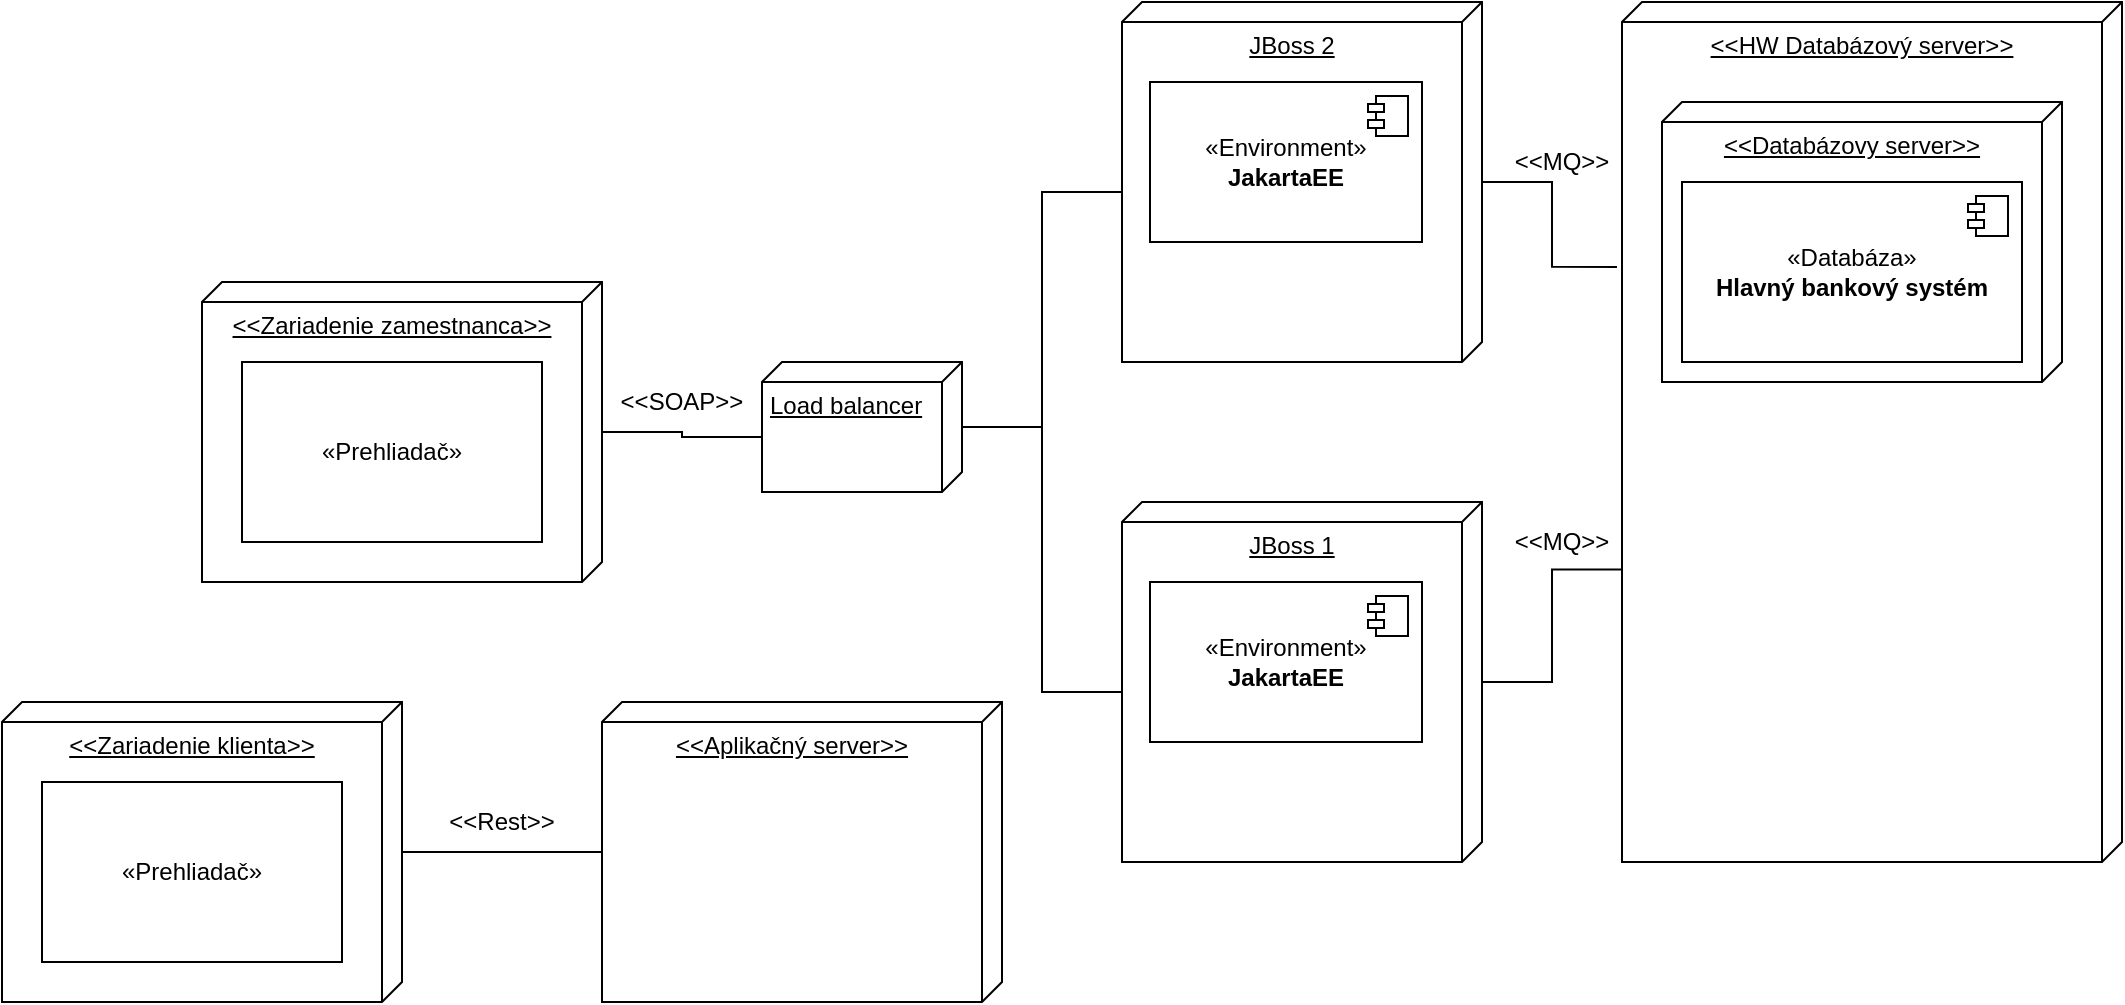 <mxfile version="28.2.5">
  <diagram name="Page-1" id="uiE4c2LsK8ZdXOrGPtIN">
    <mxGraphModel dx="2316" dy="814" grid="1" gridSize="10" guides="1" tooltips="1" connect="1" arrows="1" fold="1" page="1" pageScale="1" pageWidth="827" pageHeight="1169" math="0" shadow="0">
      <root>
        <mxCell id="0" />
        <mxCell id="1" parent="0" />
        <mxCell id="RWcylNodCYkMwrku70u5-18" style="edgeStyle=orthogonalEdgeStyle;rounded=0;orthogonalLoop=1;jettySize=auto;html=1;endArrow=none;endFill=0;entryX=0.66;entryY=0.991;entryDx=0;entryDy=0;entryPerimeter=0;" parent="1" source="RWcylNodCYkMwrku70u5-1" target="RWcylNodCYkMwrku70u5-3" edge="1">
          <mxGeometry relative="1" as="geometry" />
        </mxCell>
        <mxCell id="RWcylNodCYkMwrku70u5-1" value="JBoss 1" style="verticalAlign=top;align=center;spacingTop=8;spacingLeft=2;spacingRight=12;shape=cube;size=10;direction=south;fontStyle=4;html=1;whiteSpace=wrap;" parent="1" vertex="1">
          <mxGeometry x="310" y="300" width="180" height="180" as="geometry" />
        </mxCell>
        <mxCell id="RWcylNodCYkMwrku70u5-2" value="JBoss 2" style="verticalAlign=top;align=center;spacingTop=8;spacingLeft=2;spacingRight=12;shape=cube;size=10;direction=south;fontStyle=4;html=1;whiteSpace=wrap;" parent="1" vertex="1">
          <mxGeometry x="310" y="50" width="180" height="180" as="geometry" />
        </mxCell>
        <mxCell id="RWcylNodCYkMwrku70u5-3" value="&amp;lt;&amp;lt;HW Databázový server&amp;gt;&amp;gt;" style="verticalAlign=top;align=center;spacingTop=8;spacingLeft=2;spacingRight=12;shape=cube;size=10;direction=south;fontStyle=4;html=1;whiteSpace=wrap;" parent="1" vertex="1">
          <mxGeometry x="560" y="50" width="250" height="430" as="geometry" />
        </mxCell>
        <mxCell id="RWcylNodCYkMwrku70u5-5" value="&amp;lt;&amp;lt;Databázovy server&amp;gt;&amp;gt;" style="verticalAlign=top;align=center;spacingTop=8;spacingLeft=2;spacingRight=12;shape=cube;size=10;direction=south;fontStyle=4;html=1;whiteSpace=wrap;" parent="1" vertex="1">
          <mxGeometry x="580" y="100" width="200" height="140" as="geometry" />
        </mxCell>
        <mxCell id="RWcylNodCYkMwrku70u5-8" value="«Databáza»&lt;br&gt;&lt;b&gt;Hlavný bankový systém&lt;/b&gt;" style="html=1;dropTarget=0;whiteSpace=wrap;" parent="1" vertex="1">
          <mxGeometry x="590" y="140" width="170" height="90" as="geometry" />
        </mxCell>
        <mxCell id="RWcylNodCYkMwrku70u5-9" value="" style="shape=module;jettyWidth=8;jettyHeight=4;" parent="RWcylNodCYkMwrku70u5-8" vertex="1">
          <mxGeometry x="1" width="20" height="20" relative="1" as="geometry">
            <mxPoint x="-27" y="7" as="offset" />
          </mxGeometry>
        </mxCell>
        <mxCell id="v1jmXOaI3oIM4jCo9ueC-17" style="edgeStyle=orthogonalEdgeStyle;rounded=0;orthogonalLoop=1;jettySize=auto;html=1;endArrow=none;endFill=0;" edge="1" parent="1" source="RWcylNodCYkMwrku70u5-11" target="v1jmXOaI3oIM4jCo9ueC-10">
          <mxGeometry relative="1" as="geometry" />
        </mxCell>
        <mxCell id="RWcylNodCYkMwrku70u5-11" value="&amp;lt;&amp;lt;Zariadenie klienta&amp;gt;&amp;gt;" style="verticalAlign=top;align=center;spacingTop=8;spacingLeft=2;spacingRight=12;shape=cube;size=10;direction=south;fontStyle=4;html=1;whiteSpace=wrap;" parent="1" vertex="1">
          <mxGeometry x="-250" y="400" width="200" height="150" as="geometry" />
        </mxCell>
        <mxCell id="RWcylNodCYkMwrku70u5-12" value="«Prehliadač»" style="html=1;dropTarget=0;whiteSpace=wrap;" parent="1" vertex="1">
          <mxGeometry x="-230" y="440" width="150" height="90" as="geometry" />
        </mxCell>
        <mxCell id="RWcylNodCYkMwrku70u5-14" value="&amp;lt;&amp;lt;Zariadenie zamestnanca&amp;gt;&amp;gt;" style="verticalAlign=top;align=center;spacingTop=8;spacingLeft=2;spacingRight=12;shape=cube;size=10;direction=south;fontStyle=4;html=1;whiteSpace=wrap;" parent="1" vertex="1">
          <mxGeometry x="-150" y="190" width="200" height="150" as="geometry" />
        </mxCell>
        <mxCell id="RWcylNodCYkMwrku70u5-15" value="«Prehliadač»" style="html=1;dropTarget=0;whiteSpace=wrap;" parent="1" vertex="1">
          <mxGeometry x="-130" y="230" width="150" height="90" as="geometry" />
        </mxCell>
        <mxCell id="RWcylNodCYkMwrku70u5-19" style="edgeStyle=orthogonalEdgeStyle;rounded=0;orthogonalLoop=1;jettySize=auto;html=1;entryX=0.308;entryY=1.01;entryDx=0;entryDy=0;entryPerimeter=0;endArrow=none;endFill=0;" parent="1" source="RWcylNodCYkMwrku70u5-2" target="RWcylNodCYkMwrku70u5-3" edge="1">
          <mxGeometry relative="1" as="geometry" />
        </mxCell>
        <mxCell id="RWcylNodCYkMwrku70u5-20" value="&amp;lt;&amp;lt;MQ&amp;gt;&amp;gt;" style="text;html=1;strokeColor=none;fillColor=none;align=center;verticalAlign=middle;whiteSpace=wrap;overflow=hidden;" parent="1" vertex="1">
          <mxGeometry x="490" y="120" width="80" height="20" as="geometry" />
        </mxCell>
        <mxCell id="RWcylNodCYkMwrku70u5-21" value="&amp;lt;&amp;lt;MQ&amp;gt;&amp;gt;" style="text;html=1;strokeColor=none;fillColor=none;align=center;verticalAlign=middle;whiteSpace=wrap;overflow=hidden;" parent="1" vertex="1">
          <mxGeometry x="490" y="310" width="80" height="20" as="geometry" />
        </mxCell>
        <mxCell id="v1jmXOaI3oIM4jCo9ueC-5" value="«Environment»&lt;br&gt;&lt;b&gt;JakartaEE&lt;/b&gt;" style="html=1;dropTarget=0;whiteSpace=wrap;" vertex="1" parent="1">
          <mxGeometry x="324" y="90" width="136" height="80" as="geometry" />
        </mxCell>
        <mxCell id="v1jmXOaI3oIM4jCo9ueC-6" value="" style="shape=module;jettyWidth=8;jettyHeight=4;" vertex="1" parent="v1jmXOaI3oIM4jCo9ueC-5">
          <mxGeometry x="1" width="20" height="20" relative="1" as="geometry">
            <mxPoint x="-27" y="7" as="offset" />
          </mxGeometry>
        </mxCell>
        <mxCell id="v1jmXOaI3oIM4jCo9ueC-7" value="«Environment»&lt;br&gt;&lt;b&gt;JakartaEE&lt;/b&gt;" style="html=1;dropTarget=0;whiteSpace=wrap;" vertex="1" parent="1">
          <mxGeometry x="324" y="340" width="136" height="80" as="geometry" />
        </mxCell>
        <mxCell id="v1jmXOaI3oIM4jCo9ueC-8" value="" style="shape=module;jettyWidth=8;jettyHeight=4;" vertex="1" parent="v1jmXOaI3oIM4jCo9ueC-7">
          <mxGeometry x="1" width="20" height="20" relative="1" as="geometry">
            <mxPoint x="-27" y="7" as="offset" />
          </mxGeometry>
        </mxCell>
        <mxCell id="v1jmXOaI3oIM4jCo9ueC-10" value="&amp;lt;&amp;lt;Aplikačný server&amp;gt;&amp;gt;" style="verticalAlign=top;align=center;spacingTop=8;spacingLeft=2;spacingRight=12;shape=cube;size=10;direction=south;fontStyle=4;html=1;whiteSpace=wrap;" vertex="1" parent="1">
          <mxGeometry x="50" y="400" width="200" height="150" as="geometry" />
        </mxCell>
        <mxCell id="v1jmXOaI3oIM4jCo9ueC-12" value="Load balancer" style="verticalAlign=top;align=left;spacingTop=8;spacingLeft=2;spacingRight=12;shape=cube;size=10;direction=south;fontStyle=4;html=1;whiteSpace=wrap;" vertex="1" parent="1">
          <mxGeometry x="130" y="230" width="100" height="65" as="geometry" />
        </mxCell>
        <mxCell id="v1jmXOaI3oIM4jCo9ueC-13" style="edgeStyle=orthogonalEdgeStyle;rounded=0;orthogonalLoop=1;jettySize=auto;html=1;entryX=0;entryY=0;entryDx=95;entryDy=180;entryPerimeter=0;endArrow=none;endFill=0;" edge="1" parent="1" source="v1jmXOaI3oIM4jCo9ueC-12" target="RWcylNodCYkMwrku70u5-2">
          <mxGeometry relative="1" as="geometry" />
        </mxCell>
        <mxCell id="v1jmXOaI3oIM4jCo9ueC-14" style="edgeStyle=orthogonalEdgeStyle;rounded=0;orthogonalLoop=1;jettySize=auto;html=1;entryX=0;entryY=0;entryDx=95;entryDy=180;entryPerimeter=0;endArrow=none;endFill=0;" edge="1" parent="1" source="v1jmXOaI3oIM4jCo9ueC-12" target="RWcylNodCYkMwrku70u5-1">
          <mxGeometry relative="1" as="geometry" />
        </mxCell>
        <mxCell id="v1jmXOaI3oIM4jCo9ueC-15" style="edgeStyle=orthogonalEdgeStyle;rounded=0;orthogonalLoop=1;jettySize=auto;html=1;entryX=0;entryY=0;entryDx=37.5;entryDy=100;entryPerimeter=0;endArrow=none;endFill=0;" edge="1" parent="1" source="RWcylNodCYkMwrku70u5-14" target="v1jmXOaI3oIM4jCo9ueC-12">
          <mxGeometry relative="1" as="geometry" />
        </mxCell>
        <mxCell id="v1jmXOaI3oIM4jCo9ueC-16" value="&amp;lt;&amp;lt;SOAP&amp;gt;&amp;gt;" style="text;html=1;strokeColor=none;fillColor=none;align=center;verticalAlign=middle;whiteSpace=wrap;overflow=hidden;" vertex="1" parent="1">
          <mxGeometry x="50" y="240" width="80" height="20" as="geometry" />
        </mxCell>
        <mxCell id="v1jmXOaI3oIM4jCo9ueC-18" value="&amp;lt;&amp;lt;Rest&amp;gt;&amp;gt;" style="text;html=1;strokeColor=none;fillColor=none;align=center;verticalAlign=middle;whiteSpace=wrap;overflow=hidden;" vertex="1" parent="1">
          <mxGeometry x="-40" y="450" width="80" height="20" as="geometry" />
        </mxCell>
      </root>
    </mxGraphModel>
  </diagram>
</mxfile>

